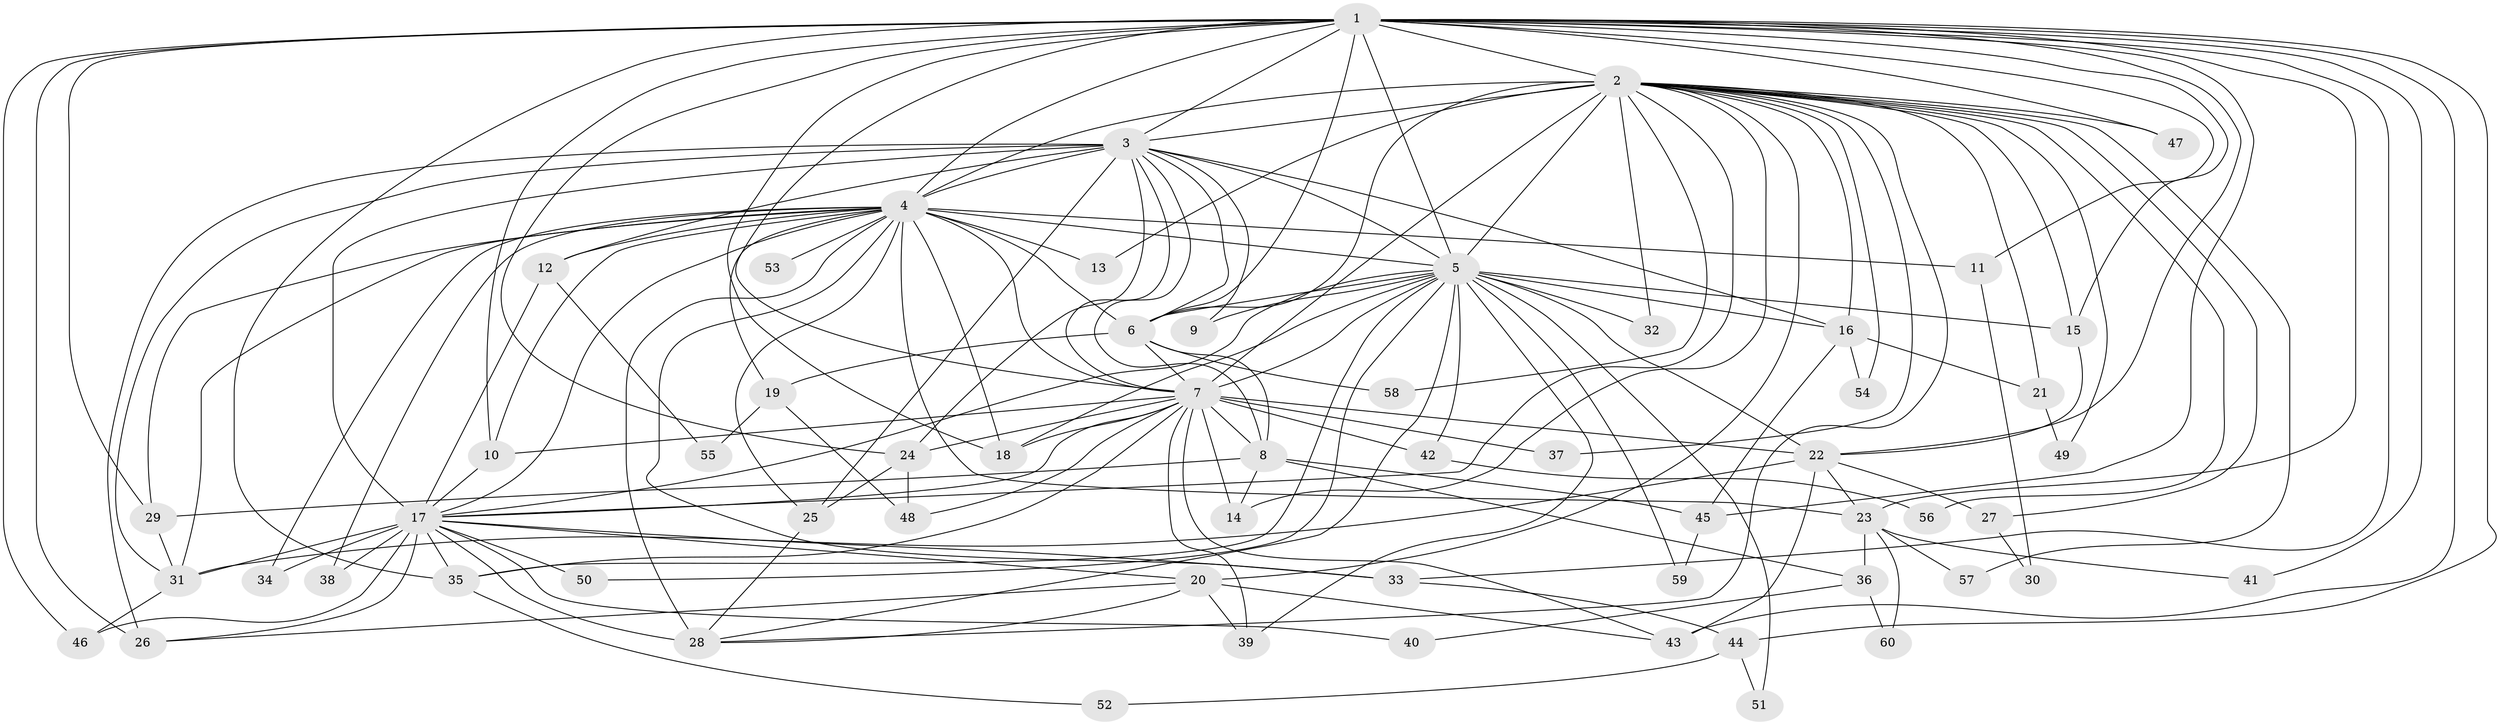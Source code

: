 // original degree distribution, {20: 0.008333333333333333, 18: 0.016666666666666666, 31: 0.016666666666666666, 28: 0.008333333333333333, 13: 0.008333333333333333, 17: 0.008333333333333333, 25: 0.008333333333333333, 21: 0.008333333333333333, 7: 0.025, 3: 0.225, 4: 0.125, 2: 0.5083333333333333, 6: 0.008333333333333333, 8: 0.008333333333333333, 5: 0.016666666666666666}
// Generated by graph-tools (version 1.1) at 2025/34/03/09/25 02:34:36]
// undirected, 60 vertices, 162 edges
graph export_dot {
graph [start="1"]
  node [color=gray90,style=filled];
  1;
  2;
  3;
  4;
  5;
  6;
  7;
  8;
  9;
  10;
  11;
  12;
  13;
  14;
  15;
  16;
  17;
  18;
  19;
  20;
  21;
  22;
  23;
  24;
  25;
  26;
  27;
  28;
  29;
  30;
  31;
  32;
  33;
  34;
  35;
  36;
  37;
  38;
  39;
  40;
  41;
  42;
  43;
  44;
  45;
  46;
  47;
  48;
  49;
  50;
  51;
  52;
  53;
  54;
  55;
  56;
  57;
  58;
  59;
  60;
  1 -- 2 [weight=5.0];
  1 -- 3 [weight=3.0];
  1 -- 4 [weight=3.0];
  1 -- 5 [weight=4.0];
  1 -- 6 [weight=2.0];
  1 -- 7 [weight=2.0];
  1 -- 10 [weight=1.0];
  1 -- 11 [weight=1.0];
  1 -- 15 [weight=1.0];
  1 -- 18 [weight=1.0];
  1 -- 22 [weight=1.0];
  1 -- 23 [weight=1.0];
  1 -- 24 [weight=1.0];
  1 -- 26 [weight=2.0];
  1 -- 29 [weight=1.0];
  1 -- 33 [weight=1.0];
  1 -- 35 [weight=1.0];
  1 -- 41 [weight=1.0];
  1 -- 43 [weight=1.0];
  1 -- 44 [weight=1.0];
  1 -- 45 [weight=1.0];
  1 -- 46 [weight=1.0];
  1 -- 47 [weight=1.0];
  2 -- 3 [weight=2.0];
  2 -- 4 [weight=2.0];
  2 -- 5 [weight=4.0];
  2 -- 6 [weight=3.0];
  2 -- 7 [weight=2.0];
  2 -- 13 [weight=1.0];
  2 -- 14 [weight=1.0];
  2 -- 15 [weight=1.0];
  2 -- 16 [weight=1.0];
  2 -- 17 [weight=2.0];
  2 -- 20 [weight=2.0];
  2 -- 21 [weight=1.0];
  2 -- 27 [weight=1.0];
  2 -- 28 [weight=1.0];
  2 -- 32 [weight=1.0];
  2 -- 37 [weight=2.0];
  2 -- 47 [weight=1.0];
  2 -- 49 [weight=1.0];
  2 -- 54 [weight=1.0];
  2 -- 56 [weight=1.0];
  2 -- 57 [weight=1.0];
  2 -- 58 [weight=1.0];
  3 -- 4 [weight=1.0];
  3 -- 5 [weight=2.0];
  3 -- 6 [weight=1.0];
  3 -- 7 [weight=1.0];
  3 -- 8 [weight=1.0];
  3 -- 9 [weight=2.0];
  3 -- 12 [weight=1.0];
  3 -- 16 [weight=2.0];
  3 -- 17 [weight=10.0];
  3 -- 24 [weight=2.0];
  3 -- 25 [weight=1.0];
  3 -- 26 [weight=1.0];
  3 -- 31 [weight=1.0];
  4 -- 5 [weight=2.0];
  4 -- 6 [weight=1.0];
  4 -- 7 [weight=1.0];
  4 -- 10 [weight=1.0];
  4 -- 11 [weight=1.0];
  4 -- 12 [weight=2.0];
  4 -- 13 [weight=1.0];
  4 -- 17 [weight=1.0];
  4 -- 18 [weight=1.0];
  4 -- 19 [weight=1.0];
  4 -- 23 [weight=1.0];
  4 -- 25 [weight=1.0];
  4 -- 28 [weight=1.0];
  4 -- 29 [weight=1.0];
  4 -- 31 [weight=1.0];
  4 -- 33 [weight=1.0];
  4 -- 34 [weight=1.0];
  4 -- 38 [weight=1.0];
  4 -- 53 [weight=1.0];
  5 -- 6 [weight=2.0];
  5 -- 7 [weight=3.0];
  5 -- 9 [weight=1.0];
  5 -- 15 [weight=1.0];
  5 -- 16 [weight=1.0];
  5 -- 17 [weight=1.0];
  5 -- 18 [weight=1.0];
  5 -- 22 [weight=1.0];
  5 -- 28 [weight=1.0];
  5 -- 32 [weight=1.0];
  5 -- 35 [weight=1.0];
  5 -- 39 [weight=1.0];
  5 -- 42 [weight=1.0];
  5 -- 50 [weight=1.0];
  5 -- 51 [weight=1.0];
  5 -- 59 [weight=1.0];
  6 -- 7 [weight=1.0];
  6 -- 8 [weight=1.0];
  6 -- 19 [weight=1.0];
  6 -- 58 [weight=1.0];
  7 -- 8 [weight=1.0];
  7 -- 10 [weight=1.0];
  7 -- 14 [weight=1.0];
  7 -- 17 [weight=1.0];
  7 -- 18 [weight=1.0];
  7 -- 22 [weight=7.0];
  7 -- 24 [weight=1.0];
  7 -- 35 [weight=1.0];
  7 -- 37 [weight=1.0];
  7 -- 39 [weight=1.0];
  7 -- 42 [weight=2.0];
  7 -- 43 [weight=1.0];
  7 -- 48 [weight=1.0];
  8 -- 14 [weight=1.0];
  8 -- 29 [weight=1.0];
  8 -- 36 [weight=1.0];
  8 -- 45 [weight=1.0];
  10 -- 17 [weight=1.0];
  11 -- 30 [weight=1.0];
  12 -- 17 [weight=1.0];
  12 -- 55 [weight=1.0];
  15 -- 22 [weight=1.0];
  16 -- 21 [weight=1.0];
  16 -- 45 [weight=1.0];
  16 -- 54 [weight=1.0];
  17 -- 20 [weight=1.0];
  17 -- 26 [weight=1.0];
  17 -- 28 [weight=3.0];
  17 -- 31 [weight=1.0];
  17 -- 33 [weight=1.0];
  17 -- 34 [weight=1.0];
  17 -- 35 [weight=1.0];
  17 -- 38 [weight=1.0];
  17 -- 40 [weight=1.0];
  17 -- 46 [weight=1.0];
  17 -- 50 [weight=1.0];
  19 -- 48 [weight=1.0];
  19 -- 55 [weight=1.0];
  20 -- 26 [weight=1.0];
  20 -- 28 [weight=1.0];
  20 -- 39 [weight=1.0];
  20 -- 43 [weight=1.0];
  21 -- 49 [weight=1.0];
  22 -- 23 [weight=1.0];
  22 -- 27 [weight=1.0];
  22 -- 31 [weight=1.0];
  22 -- 43 [weight=2.0];
  23 -- 36 [weight=1.0];
  23 -- 41 [weight=1.0];
  23 -- 57 [weight=1.0];
  23 -- 60 [weight=1.0];
  24 -- 25 [weight=1.0];
  24 -- 48 [weight=1.0];
  25 -- 28 [weight=1.0];
  27 -- 30 [weight=1.0];
  29 -- 31 [weight=1.0];
  31 -- 46 [weight=1.0];
  33 -- 44 [weight=1.0];
  35 -- 52 [weight=1.0];
  36 -- 40 [weight=1.0];
  36 -- 60 [weight=1.0];
  42 -- 56 [weight=1.0];
  44 -- 51 [weight=1.0];
  44 -- 52 [weight=1.0];
  45 -- 59 [weight=1.0];
}
